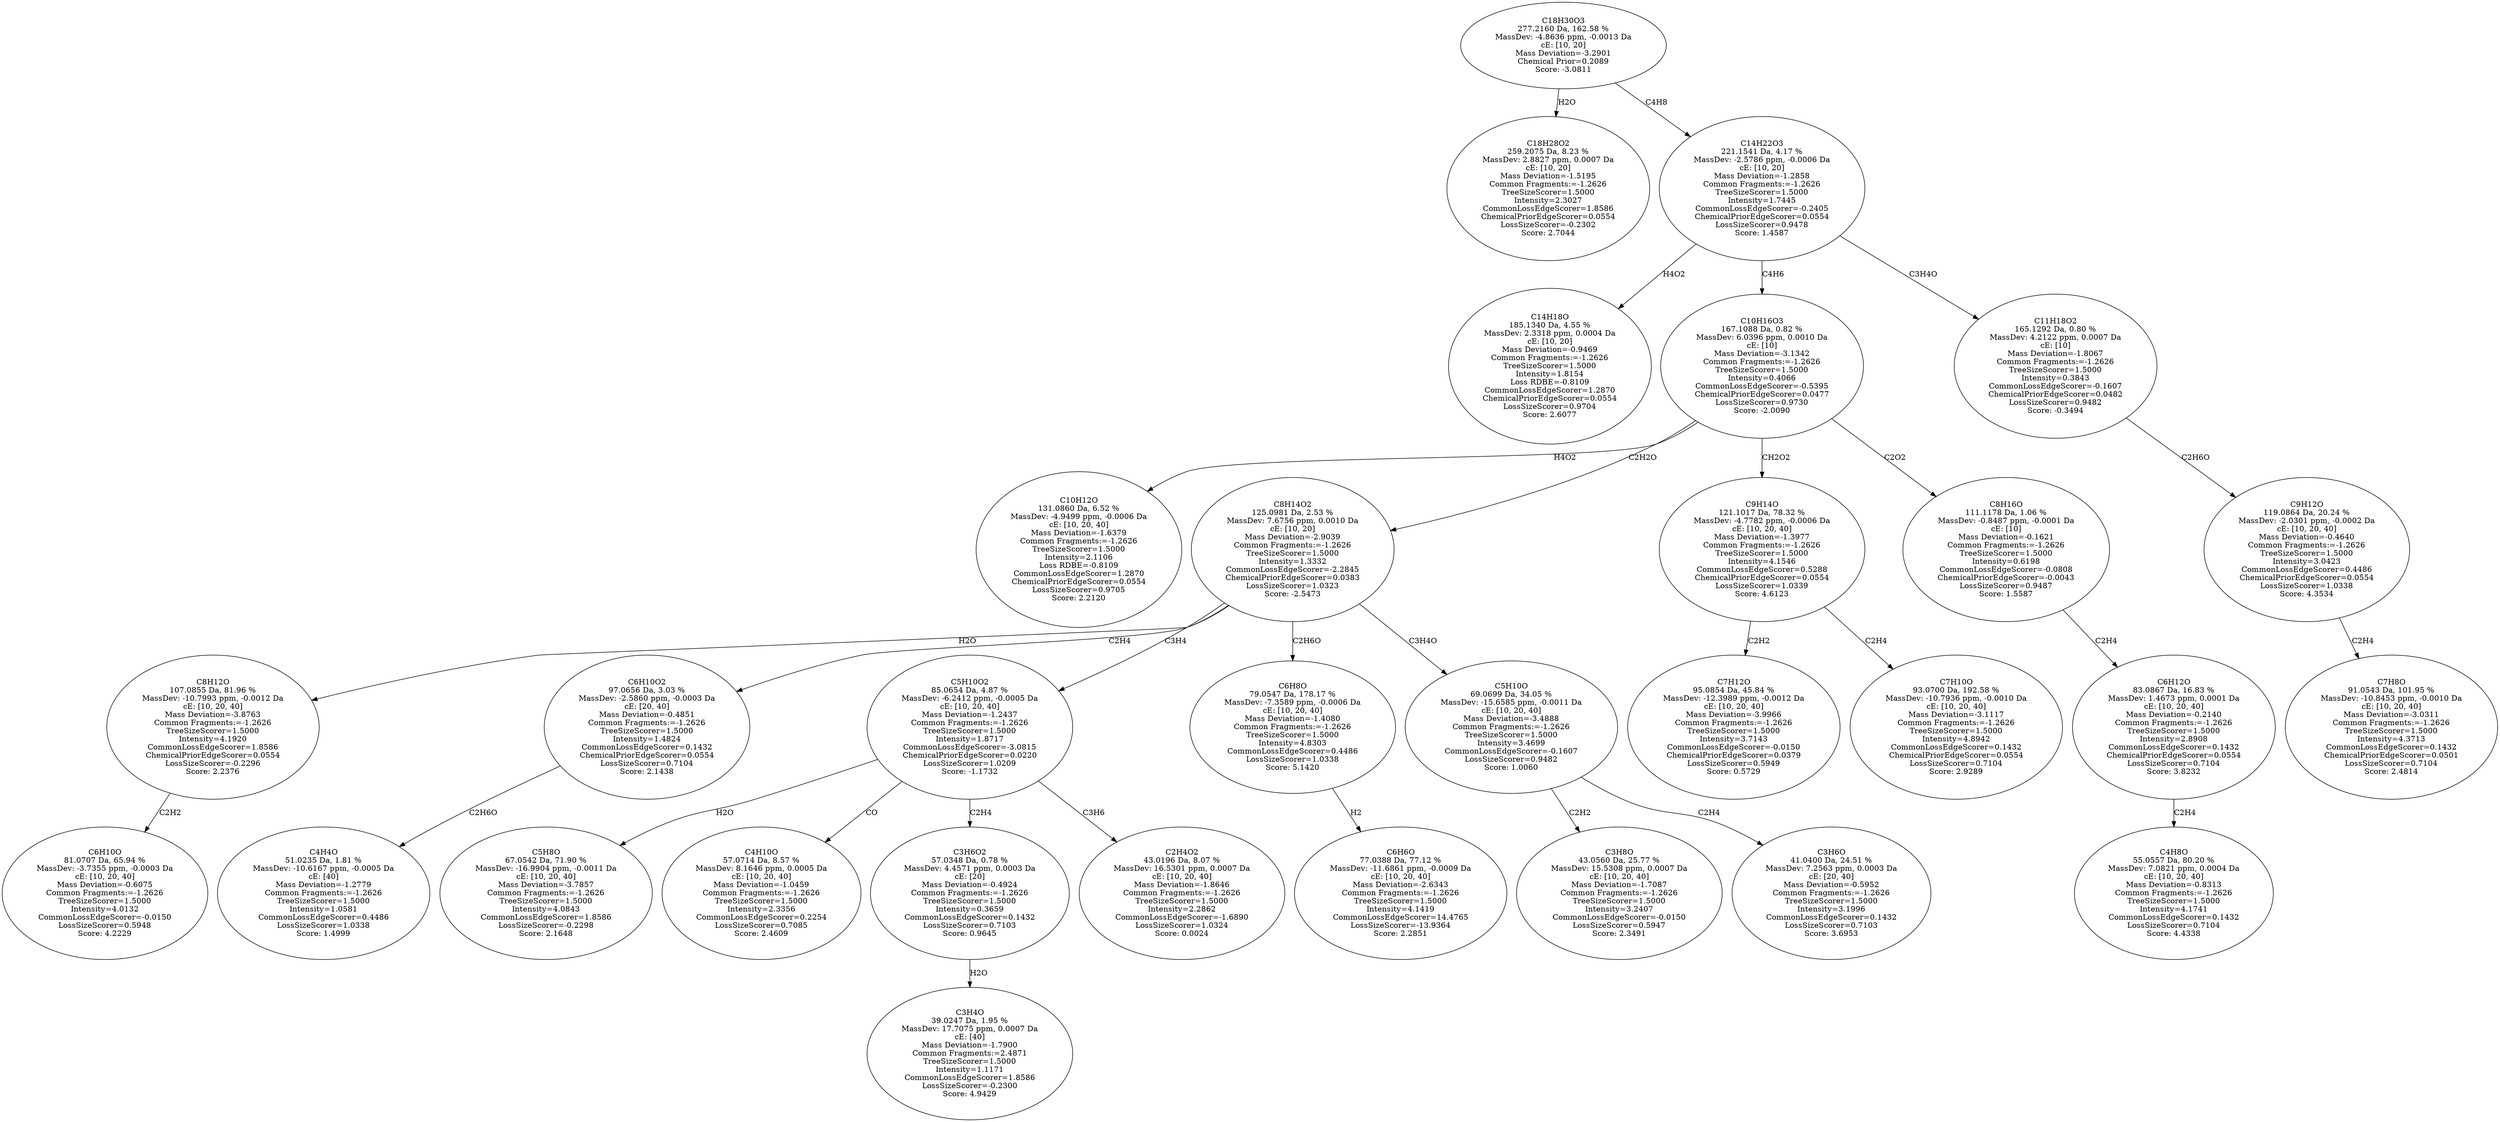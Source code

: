 strict digraph {
v1 [label="C18H28O2\n259.2075 Da, 8.23 %\nMassDev: 2.8827 ppm, 0.0007 Da\ncE: [10, 20]\nMass Deviation=-1.5195\nCommon Fragments:=-1.2626\nTreeSizeScorer=1.5000\nIntensity=2.3027\nCommonLossEdgeScorer=1.8586\nChemicalPriorEdgeScorer=0.0554\nLossSizeScorer=-0.2302\nScore: 2.7044"];
v2 [label="C14H18O\n185.1340 Da, 4.55 %\nMassDev: 2.3318 ppm, 0.0004 Da\ncE: [10, 20]\nMass Deviation=-0.9469\nCommon Fragments:=-1.2626\nTreeSizeScorer=1.5000\nIntensity=1.8154\nLoss RDBE=-0.8109\nCommonLossEdgeScorer=1.2870\nChemicalPriorEdgeScorer=0.0554\nLossSizeScorer=0.9704\nScore: 2.6077"];
v3 [label="C10H12O\n131.0860 Da, 6.52 %\nMassDev: -4.9499 ppm, -0.0006 Da\ncE: [10, 20, 40]\nMass Deviation=-1.6379\nCommon Fragments:=-1.2626\nTreeSizeScorer=1.5000\nIntensity=2.1106\nLoss RDBE=-0.8109\nCommonLossEdgeScorer=1.2870\nChemicalPriorEdgeScorer=0.0554\nLossSizeScorer=0.9705\nScore: 2.2120"];
v4 [label="C6H10O\n81.0707 Da, 65.94 %\nMassDev: -3.7355 ppm, -0.0003 Da\ncE: [10, 20, 40]\nMass Deviation=-0.6075\nCommon Fragments:=-1.2626\nTreeSizeScorer=1.5000\nIntensity=4.0132\nCommonLossEdgeScorer=-0.0150\nLossSizeScorer=0.5948\nScore: 4.2229"];
v5 [label="C8H12O\n107.0855 Da, 81.96 %\nMassDev: -10.7993 ppm, -0.0012 Da\ncE: [10, 20, 40]\nMass Deviation=-3.8763\nCommon Fragments:=-1.2626\nTreeSizeScorer=1.5000\nIntensity=4.1920\nCommonLossEdgeScorer=1.8586\nChemicalPriorEdgeScorer=0.0554\nLossSizeScorer=-0.2296\nScore: 2.2376"];
v6 [label="C4H4O\n51.0235 Da, 1.81 %\nMassDev: -10.6167 ppm, -0.0005 Da\ncE: [40]\nMass Deviation=-1.2779\nCommon Fragments:=-1.2626\nTreeSizeScorer=1.5000\nIntensity=1.0581\nCommonLossEdgeScorer=0.4486\nLossSizeScorer=1.0338\nScore: 1.4999"];
v7 [label="C6H10O2\n97.0656 Da, 3.03 %\nMassDev: -2.5860 ppm, -0.0003 Da\ncE: [20, 40]\nMass Deviation=-0.4851\nCommon Fragments:=-1.2626\nTreeSizeScorer=1.5000\nIntensity=1.4824\nCommonLossEdgeScorer=0.1432\nChemicalPriorEdgeScorer=0.0554\nLossSizeScorer=0.7104\nScore: 2.1438"];
v8 [label="C5H8O\n67.0542 Da, 71.90 %\nMassDev: -16.9904 ppm, -0.0011 Da\ncE: [10, 20, 40]\nMass Deviation=-3.7857\nCommon Fragments:=-1.2626\nTreeSizeScorer=1.5000\nIntensity=4.0843\nCommonLossEdgeScorer=1.8586\nLossSizeScorer=-0.2298\nScore: 2.1648"];
v9 [label="C4H10O\n57.0714 Da, 8.57 %\nMassDev: 8.1646 ppm, 0.0005 Da\ncE: [10, 20, 40]\nMass Deviation=-1.0459\nCommon Fragments:=-1.2626\nTreeSizeScorer=1.5000\nIntensity=2.3356\nCommonLossEdgeScorer=0.2254\nLossSizeScorer=0.7085\nScore: 2.4609"];
v10 [label="C3H4O\n39.0247 Da, 1.95 %\nMassDev: 17.7075 ppm, 0.0007 Da\ncE: [40]\nMass Deviation=-1.7900\nCommon Fragments:=2.4871\nTreeSizeScorer=1.5000\nIntensity=1.1171\nCommonLossEdgeScorer=1.8586\nLossSizeScorer=-0.2300\nScore: 4.9429"];
v11 [label="C3H6O2\n57.0348 Da, 0.78 %\nMassDev: 4.4571 ppm, 0.0003 Da\ncE: [20]\nMass Deviation=-0.4924\nCommon Fragments:=-1.2626\nTreeSizeScorer=1.5000\nIntensity=0.3659\nCommonLossEdgeScorer=0.1432\nLossSizeScorer=0.7103\nScore: 0.9645"];
v12 [label="C2H4O2\n43.0196 Da, 8.07 %\nMassDev: 16.5301 ppm, 0.0007 Da\ncE: [10, 20, 40]\nMass Deviation=-1.8646\nCommon Fragments:=-1.2626\nTreeSizeScorer=1.5000\nIntensity=2.2862\nCommonLossEdgeScorer=-1.6890\nLossSizeScorer=1.0324\nScore: 0.0024"];
v13 [label="C5H10O2\n85.0654 Da, 4.87 %\nMassDev: -6.2412 ppm, -0.0005 Da\ncE: [10, 20, 40]\nMass Deviation=-1.2437\nCommon Fragments:=-1.2626\nTreeSizeScorer=1.5000\nIntensity=1.8717\nCommonLossEdgeScorer=-3.0815\nChemicalPriorEdgeScorer=0.0220\nLossSizeScorer=1.0209\nScore: -1.1732"];
v14 [label="C6H6O\n77.0388 Da, 77.12 %\nMassDev: -11.6861 ppm, -0.0009 Da\ncE: [10, 20, 40]\nMass Deviation=-2.6343\nCommon Fragments:=-1.2626\nTreeSizeScorer=1.5000\nIntensity=4.1419\nCommonLossEdgeScorer=14.4765\nLossSizeScorer=-13.9364\nScore: 2.2851"];
v15 [label="C6H8O\n79.0547 Da, 178.17 %\nMassDev: -7.3589 ppm, -0.0006 Da\ncE: [10, 20, 40]\nMass Deviation=-1.4080\nCommon Fragments:=-1.2626\nTreeSizeScorer=1.5000\nIntensity=4.8303\nCommonLossEdgeScorer=0.4486\nLossSizeScorer=1.0338\nScore: 5.1420"];
v16 [label="C3H8O\n43.0560 Da, 25.77 %\nMassDev: 15.5308 ppm, 0.0007 Da\ncE: [10, 20, 40]\nMass Deviation=-1.7087\nCommon Fragments:=-1.2626\nTreeSizeScorer=1.5000\nIntensity=3.2407\nCommonLossEdgeScorer=-0.0150\nLossSizeScorer=0.5947\nScore: 2.3491"];
v17 [label="C3H6O\n41.0400 Da, 24.51 %\nMassDev: 7.2563 ppm, 0.0003 Da\ncE: [20, 40]\nMass Deviation=-0.5952\nCommon Fragments:=-1.2626\nTreeSizeScorer=1.5000\nIntensity=3.1996\nCommonLossEdgeScorer=0.1432\nLossSizeScorer=0.7103\nScore: 3.6953"];
v18 [label="C5H10O\n69.0699 Da, 34.05 %\nMassDev: -15.6585 ppm, -0.0011 Da\ncE: [10, 20, 40]\nMass Deviation=-3.4888\nCommon Fragments:=-1.2626\nTreeSizeScorer=1.5000\nIntensity=3.4699\nCommonLossEdgeScorer=-0.1607\nLossSizeScorer=0.9482\nScore: 1.0060"];
v19 [label="C8H14O2\n125.0981 Da, 2.53 %\nMassDev: 7.6756 ppm, 0.0010 Da\ncE: [10, 20]\nMass Deviation=-2.9039\nCommon Fragments:=-1.2626\nTreeSizeScorer=1.5000\nIntensity=1.3332\nCommonLossEdgeScorer=-2.2845\nChemicalPriorEdgeScorer=0.0383\nLossSizeScorer=1.0323\nScore: -2.5473"];
v20 [label="C7H12O\n95.0854 Da, 45.84 %\nMassDev: -12.3989 ppm, -0.0012 Da\ncE: [10, 20, 40]\nMass Deviation=-3.9966\nCommon Fragments:=-1.2626\nTreeSizeScorer=1.5000\nIntensity=3.7143\nCommonLossEdgeScorer=-0.0150\nChemicalPriorEdgeScorer=0.0379\nLossSizeScorer=0.5949\nScore: 0.5729"];
v21 [label="C7H10O\n93.0700 Da, 192.58 %\nMassDev: -10.7936 ppm, -0.0010 Da\ncE: [10, 20, 40]\nMass Deviation=-3.1117\nCommon Fragments:=-1.2626\nTreeSizeScorer=1.5000\nIntensity=4.8942\nCommonLossEdgeScorer=0.1432\nChemicalPriorEdgeScorer=0.0554\nLossSizeScorer=0.7104\nScore: 2.9289"];
v22 [label="C9H14O\n121.1017 Da, 78.32 %\nMassDev: -4.7782 ppm, -0.0006 Da\ncE: [10, 20, 40]\nMass Deviation=-1.3977\nCommon Fragments:=-1.2626\nTreeSizeScorer=1.5000\nIntensity=4.1546\nCommonLossEdgeScorer=0.5288\nChemicalPriorEdgeScorer=0.0554\nLossSizeScorer=1.0339\nScore: 4.6123"];
v23 [label="C4H8O\n55.0557 Da, 80.20 %\nMassDev: 7.0821 ppm, 0.0004 Da\ncE: [10, 20, 40]\nMass Deviation=-0.8313\nCommon Fragments:=-1.2626\nTreeSizeScorer=1.5000\nIntensity=4.1741\nCommonLossEdgeScorer=0.1432\nLossSizeScorer=0.7104\nScore: 4.4338"];
v24 [label="C6H12O\n83.0867 Da, 16.83 %\nMassDev: 1.4673 ppm, 0.0001 Da\ncE: [10, 20, 40]\nMass Deviation=-0.2140\nCommon Fragments:=-1.2626\nTreeSizeScorer=1.5000\nIntensity=2.8908\nCommonLossEdgeScorer=0.1432\nChemicalPriorEdgeScorer=0.0554\nLossSizeScorer=0.7104\nScore: 3.8232"];
v25 [label="C8H16O\n111.1178 Da, 1.06 %\nMassDev: -0.8487 ppm, -0.0001 Da\ncE: [10]\nMass Deviation=-0.1621\nCommon Fragments:=-1.2626\nTreeSizeScorer=1.5000\nIntensity=0.6198\nCommonLossEdgeScorer=-0.0808\nChemicalPriorEdgeScorer=-0.0043\nLossSizeScorer=0.9487\nScore: 1.5587"];
v26 [label="C10H16O3\n167.1088 Da, 0.82 %\nMassDev: 6.0396 ppm, 0.0010 Da\ncE: [10]\nMass Deviation=-3.1342\nCommon Fragments:=-1.2626\nTreeSizeScorer=1.5000\nIntensity=0.4066\nCommonLossEdgeScorer=-0.5395\nChemicalPriorEdgeScorer=0.0477\nLossSizeScorer=0.9730\nScore: -2.0090"];
v27 [label="C7H8O\n91.0543 Da, 101.95 %\nMassDev: -10.8453 ppm, -0.0010 Da\ncE: [10, 20, 40]\nMass Deviation=-3.0311\nCommon Fragments:=-1.2626\nTreeSizeScorer=1.5000\nIntensity=4.3713\nCommonLossEdgeScorer=0.1432\nChemicalPriorEdgeScorer=0.0501\nLossSizeScorer=0.7104\nScore: 2.4814"];
v28 [label="C9H12O\n119.0864 Da, 20.24 %\nMassDev: -2.0301 ppm, -0.0002 Da\ncE: [10, 20, 40]\nMass Deviation=-0.4640\nCommon Fragments:=-1.2626\nTreeSizeScorer=1.5000\nIntensity=3.0423\nCommonLossEdgeScorer=0.4486\nChemicalPriorEdgeScorer=0.0554\nLossSizeScorer=1.0338\nScore: 4.3534"];
v29 [label="C11H18O2\n165.1292 Da, 0.80 %\nMassDev: 4.2122 ppm, 0.0007 Da\ncE: [10]\nMass Deviation=-1.8067\nCommon Fragments:=-1.2626\nTreeSizeScorer=1.5000\nIntensity=0.3843\nCommonLossEdgeScorer=-0.1607\nChemicalPriorEdgeScorer=0.0482\nLossSizeScorer=0.9482\nScore: -0.3494"];
v30 [label="C14H22O3\n221.1541 Da, 4.17 %\nMassDev: -2.5786 ppm, -0.0006 Da\ncE: [10, 20]\nMass Deviation=-1.2858\nCommon Fragments:=-1.2626\nTreeSizeScorer=1.5000\nIntensity=1.7445\nCommonLossEdgeScorer=-0.2405\nChemicalPriorEdgeScorer=0.0554\nLossSizeScorer=0.9478\nScore: 1.4587"];
v31 [label="C18H30O3\n277.2160 Da, 162.58 %\nMassDev: -4.8636 ppm, -0.0013 Da\ncE: [10, 20]\nMass Deviation=-3.2901\nChemical Prior=0.2089\nScore: -3.0811"];
v31 -> v1 [label="H2O"];
v30 -> v2 [label="H4O2"];
v26 -> v3 [label="H4O2"];
v5 -> v4 [label="C2H2"];
v19 -> v5 [label="H2O"];
v7 -> v6 [label="C2H6O"];
v19 -> v7 [label="C2H4"];
v13 -> v8 [label="H2O"];
v13 -> v9 [label="CO"];
v11 -> v10 [label="H2O"];
v13 -> v11 [label="C2H4"];
v13 -> v12 [label="C3H6"];
v19 -> v13 [label="C3H4"];
v15 -> v14 [label="H2"];
v19 -> v15 [label="C2H6O"];
v18 -> v16 [label="C2H2"];
v18 -> v17 [label="C2H4"];
v19 -> v18 [label="C3H4O"];
v26 -> v19 [label="C2H2O"];
v22 -> v20 [label="C2H2"];
v22 -> v21 [label="C2H4"];
v26 -> v22 [label="CH2O2"];
v24 -> v23 [label="C2H4"];
v25 -> v24 [label="C2H4"];
v26 -> v25 [label="C2O2"];
v30 -> v26 [label="C4H6"];
v28 -> v27 [label="C2H4"];
v29 -> v28 [label="C2H6O"];
v30 -> v29 [label="C3H4O"];
v31 -> v30 [label="C4H8"];
}